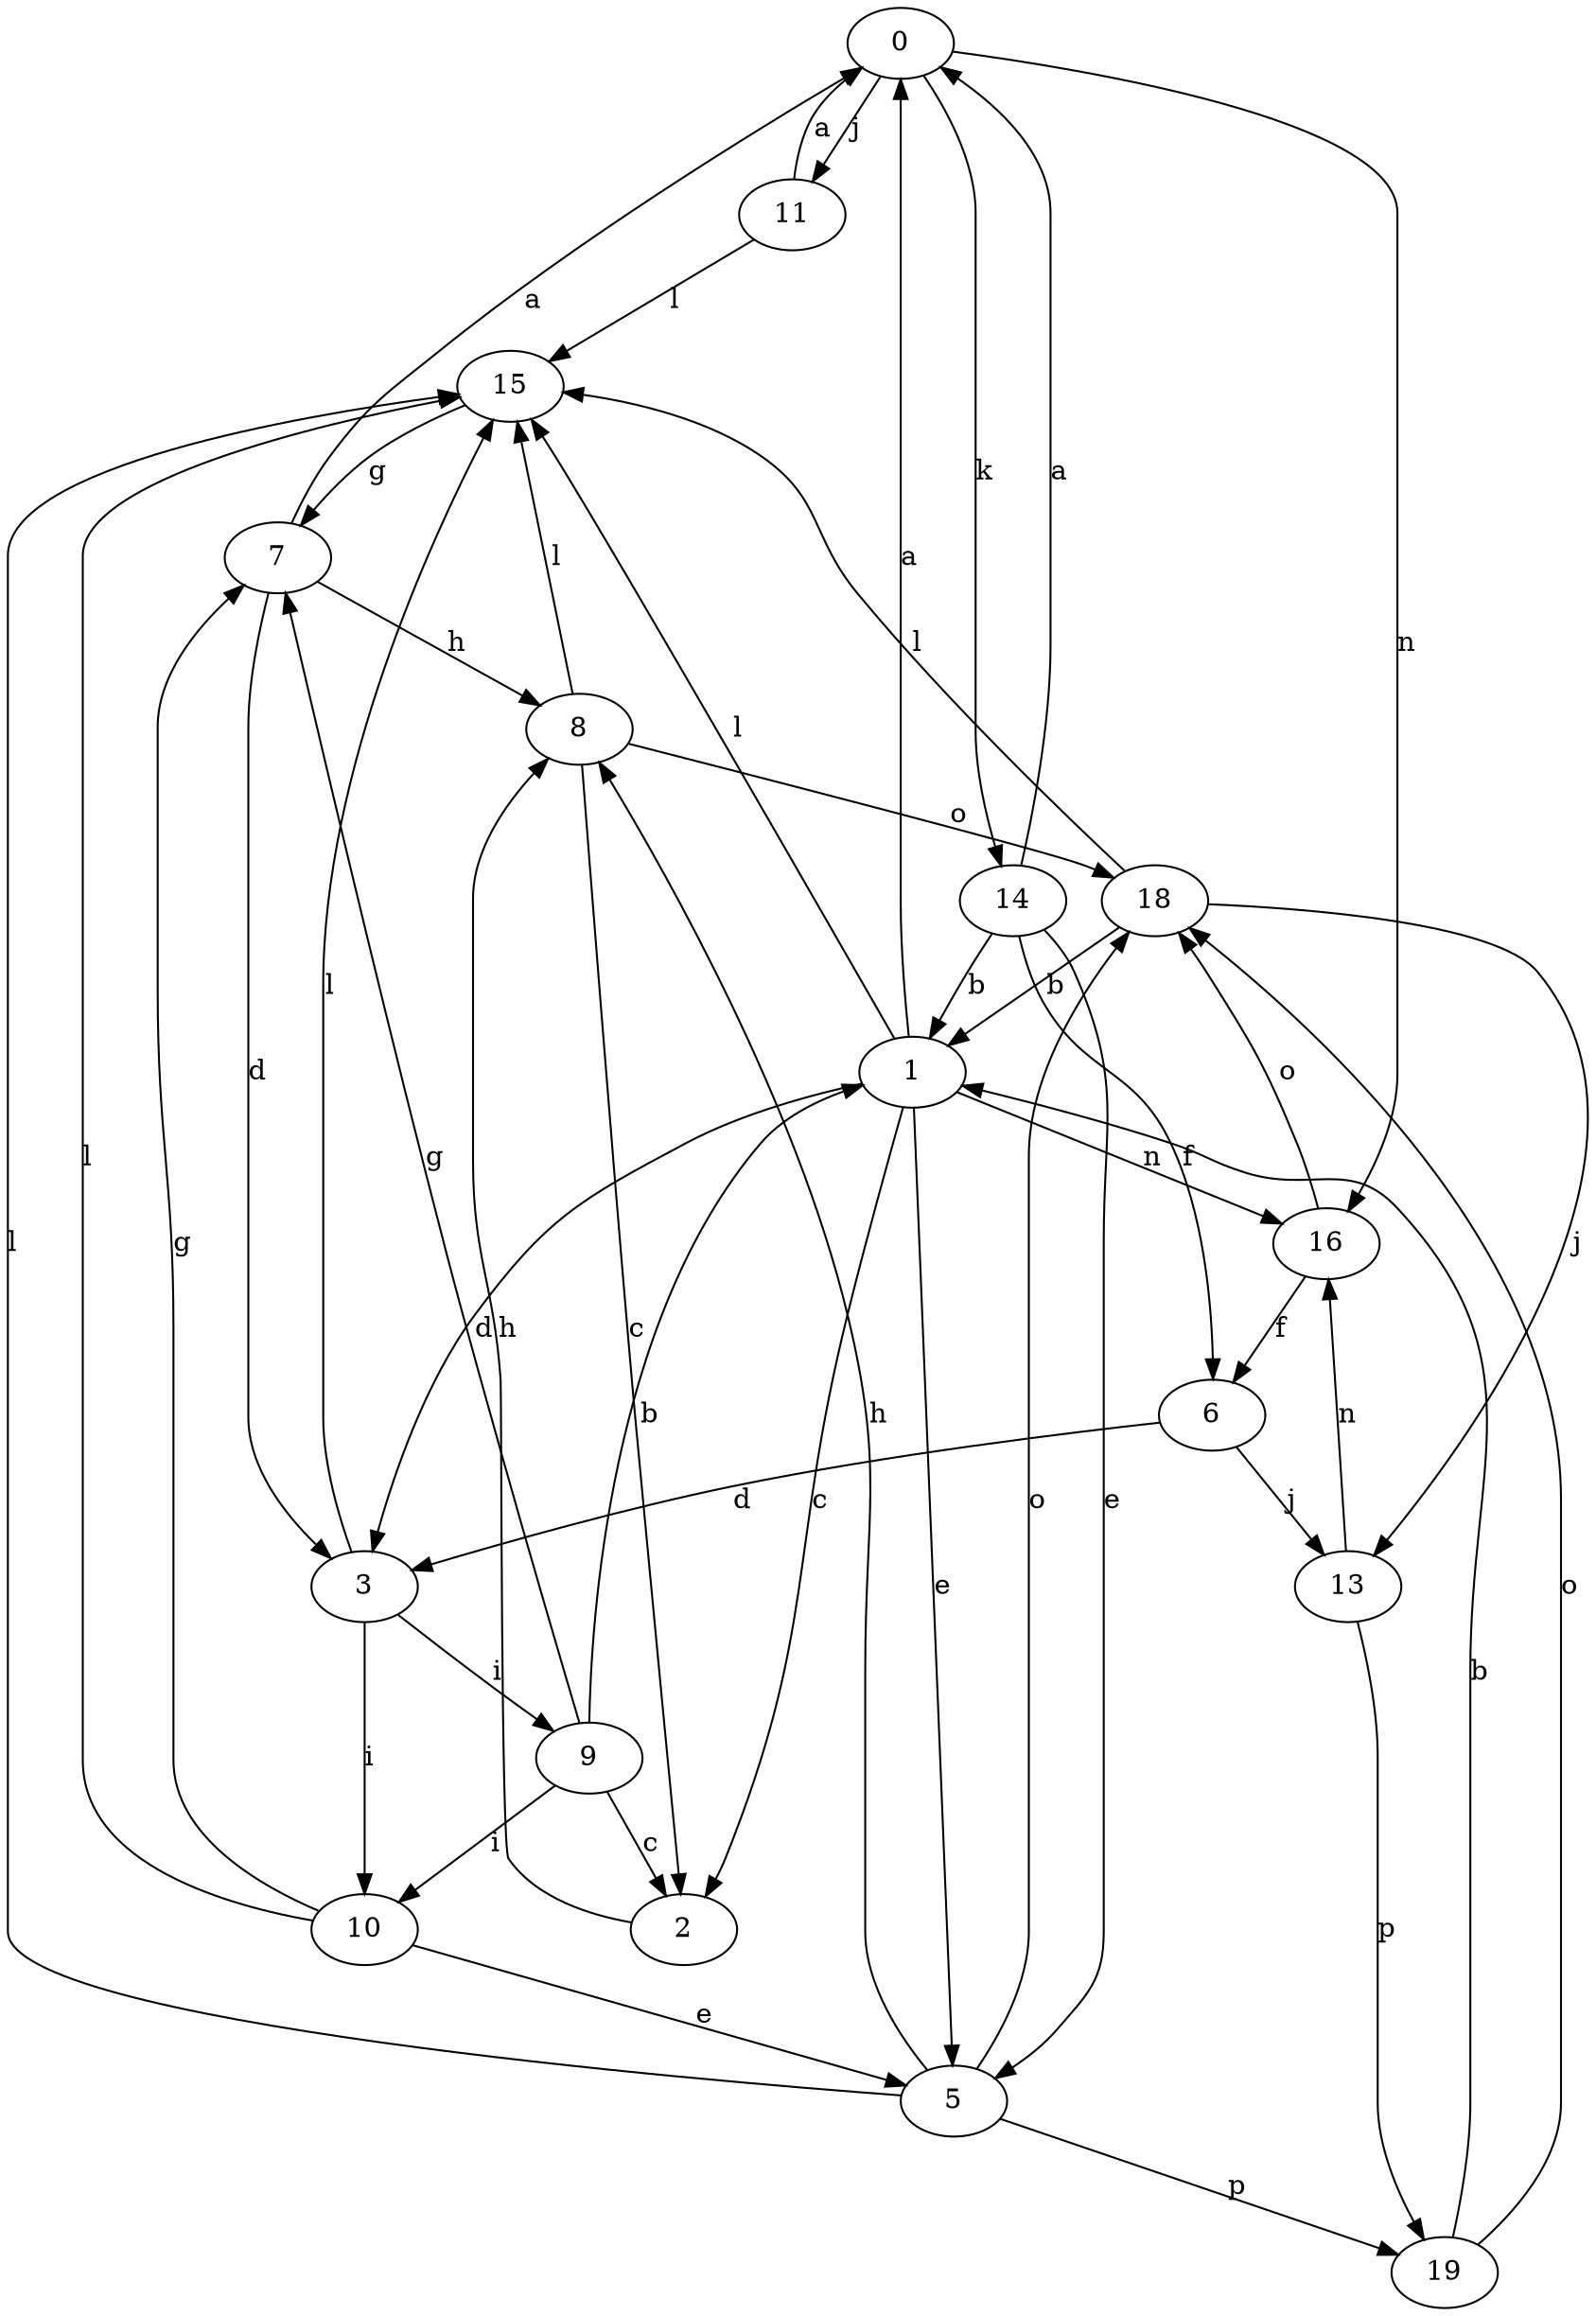 strict digraph  {
0;
1;
2;
3;
5;
6;
7;
8;
9;
10;
11;
13;
14;
15;
16;
18;
19;
0 -> 11  [label=j];
0 -> 14  [label=k];
0 -> 16  [label=n];
1 -> 0  [label=a];
1 -> 2  [label=c];
1 -> 3  [label=d];
1 -> 5  [label=e];
1 -> 15  [label=l];
1 -> 16  [label=n];
2 -> 8  [label=h];
3 -> 9  [label=i];
3 -> 10  [label=i];
3 -> 15  [label=l];
5 -> 8  [label=h];
5 -> 15  [label=l];
5 -> 18  [label=o];
5 -> 19  [label=p];
6 -> 3  [label=d];
6 -> 13  [label=j];
7 -> 0  [label=a];
7 -> 3  [label=d];
7 -> 8  [label=h];
8 -> 2  [label=c];
8 -> 15  [label=l];
8 -> 18  [label=o];
9 -> 1  [label=b];
9 -> 2  [label=c];
9 -> 7  [label=g];
9 -> 10  [label=i];
10 -> 5  [label=e];
10 -> 7  [label=g];
10 -> 15  [label=l];
11 -> 0  [label=a];
11 -> 15  [label=l];
13 -> 16  [label=n];
13 -> 19  [label=p];
14 -> 0  [label=a];
14 -> 1  [label=b];
14 -> 5  [label=e];
14 -> 6  [label=f];
15 -> 7  [label=g];
16 -> 6  [label=f];
16 -> 18  [label=o];
18 -> 1  [label=b];
18 -> 13  [label=j];
18 -> 15  [label=l];
19 -> 1  [label=b];
19 -> 18  [label=o];
}
